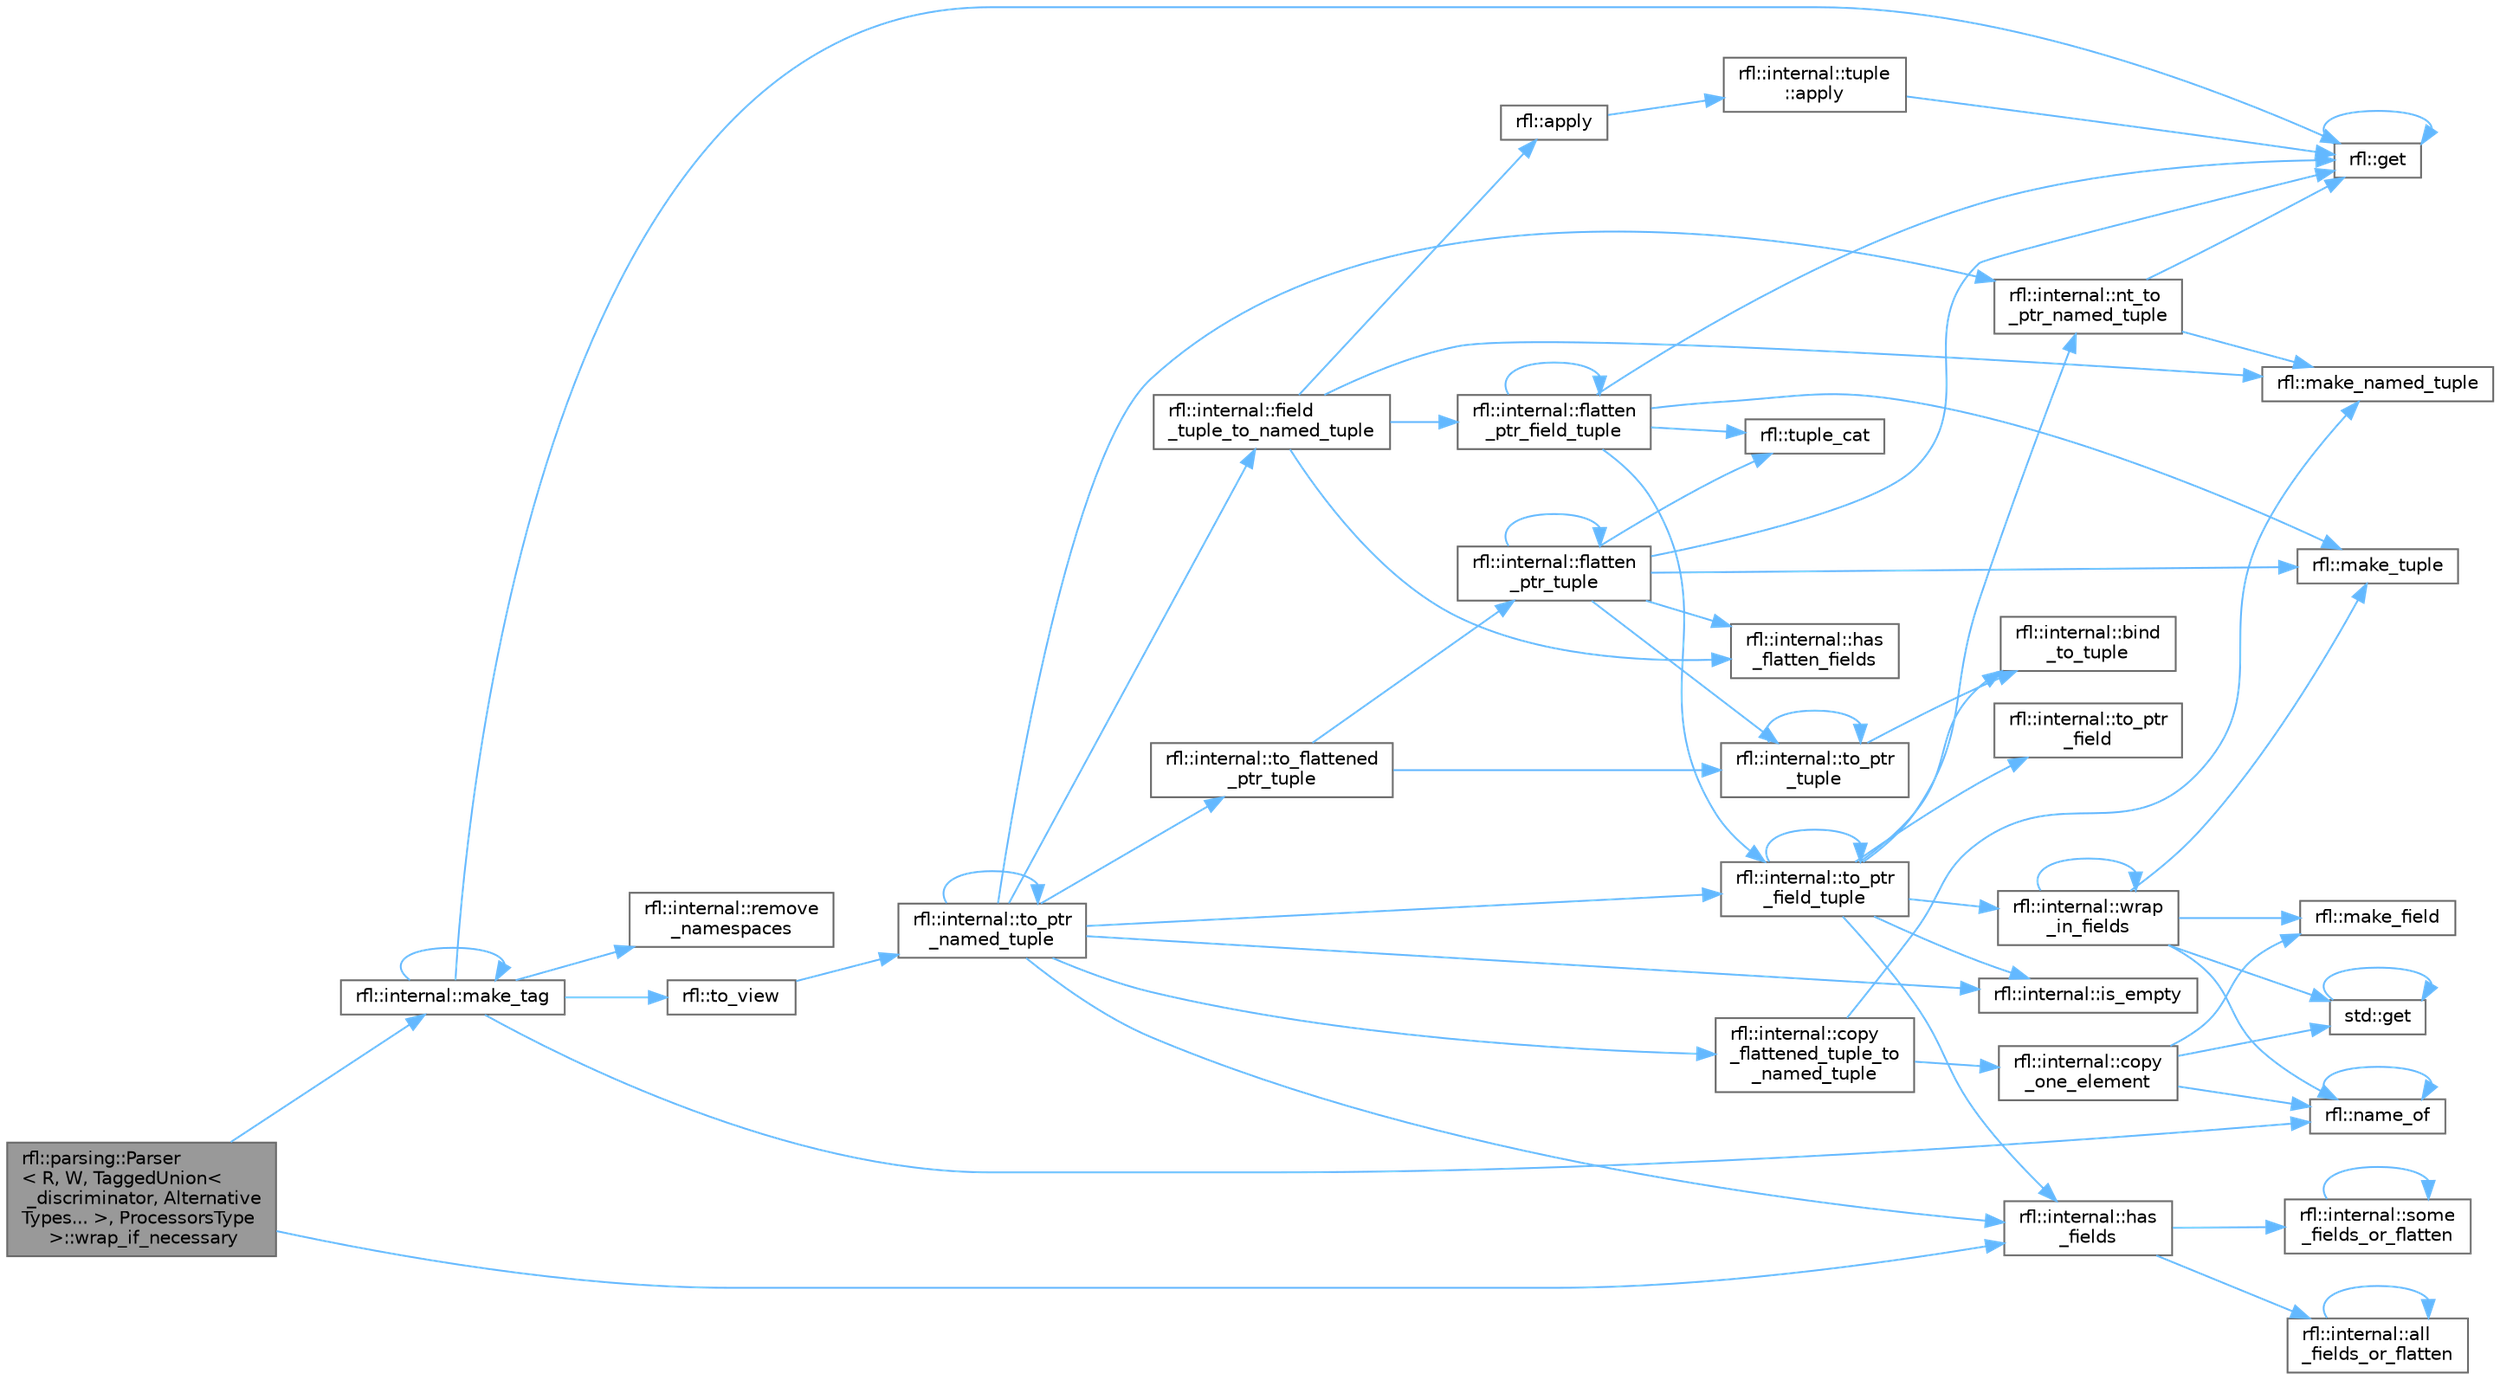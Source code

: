 digraph "rfl::parsing::Parser&lt; R, W, TaggedUnion&lt; _discriminator, AlternativeTypes... &gt;, ProcessorsType &gt;::wrap_if_necessary"
{
 // LATEX_PDF_SIZE
  bgcolor="transparent";
  edge [fontname=Helvetica,fontsize=10,labelfontname=Helvetica,labelfontsize=10];
  node [fontname=Helvetica,fontsize=10,shape=box,height=0.2,width=0.4];
  rankdir="LR";
  Node1 [id="Node000001",label="rfl::parsing::Parser\l\< R, W, TaggedUnion\<\l _discriminator, Alternative\lTypes... \>, ProcessorsType\l \>::wrap_if_necessary",height=0.2,width=0.4,color="gray40", fillcolor="grey60", style="filled", fontcolor="black",tooltip=" "];
  Node1 -> Node2 [id="edge1_Node000001_Node000002",color="steelblue1",style="solid",tooltip=" "];
  Node2 [id="Node000002",label="rfl::internal::has\l_fields",height=0.2,width=0.4,color="grey40", fillcolor="white", style="filled",URL="$namespacerfl_1_1internal.html#a4bf6ff2224c907a5df21f524e650fd17",tooltip=" "];
  Node2 -> Node3 [id="edge2_Node000002_Node000003",color="steelblue1",style="solid",tooltip=" "];
  Node3 [id="Node000003",label="rfl::internal::all\l_fields_or_flatten",height=0.2,width=0.4,color="grey40", fillcolor="white", style="filled",URL="$namespacerfl_1_1internal.html#a012b9c8f5d6103eb084598eca9f9f631",tooltip=" "];
  Node3 -> Node3 [id="edge3_Node000003_Node000003",color="steelblue1",style="solid",tooltip=" "];
  Node2 -> Node4 [id="edge4_Node000002_Node000004",color="steelblue1",style="solid",tooltip=" "];
  Node4 [id="Node000004",label="rfl::internal::some\l_fields_or_flatten",height=0.2,width=0.4,color="grey40", fillcolor="white", style="filled",URL="$namespacerfl_1_1internal.html#a71c929c1a514d827549eb15d4355de92",tooltip=" "];
  Node4 -> Node4 [id="edge5_Node000004_Node000004",color="steelblue1",style="solid",tooltip=" "];
  Node1 -> Node5 [id="edge6_Node000001_Node000005",color="steelblue1",style="solid",tooltip=" "];
  Node5 [id="Node000005",label="rfl::internal::make_tag",height=0.2,width=0.4,color="grey40", fillcolor="white", style="filled",URL="$namespacerfl_1_1internal.html#a8cabf11490ea59196c2ddb82b46ae23f",tooltip=" "];
  Node5 -> Node6 [id="edge7_Node000005_Node000006",color="steelblue1",style="solid",tooltip=" "];
  Node6 [id="Node000006",label="rfl::get",height=0.2,width=0.4,color="grey40", fillcolor="white", style="filled",URL="$namespacerfl.html#ac379420409251e5a3c0bea4a701daf0a",tooltip="Gets a field by index."];
  Node6 -> Node6 [id="edge8_Node000006_Node000006",color="steelblue1",style="solid",tooltip=" "];
  Node5 -> Node5 [id="edge9_Node000005_Node000005",color="steelblue1",style="solid",tooltip=" "];
  Node5 -> Node7 [id="edge10_Node000005_Node000007",color="steelblue1",style="solid",tooltip=" "];
  Node7 [id="Node000007",label="rfl::name_of",height=0.2,width=0.4,color="grey40", fillcolor="white", style="filled",URL="$namespacerfl.html#a90efd0c5575582354c25333fa30a8013",tooltip="Helper function to retrieve a name at compile time."];
  Node7 -> Node7 [id="edge11_Node000007_Node000007",color="steelblue1",style="solid",tooltip=" "];
  Node5 -> Node8 [id="edge12_Node000005_Node000008",color="steelblue1",style="solid",tooltip=" "];
  Node8 [id="Node000008",label="rfl::internal::remove\l_namespaces",height=0.2,width=0.4,color="grey40", fillcolor="white", style="filled",URL="$namespacerfl_1_1internal.html#ab077683f0a9736c592e4e2a921a808b6",tooltip=" "];
  Node5 -> Node9 [id="edge13_Node000005_Node000009",color="steelblue1",style="solid",tooltip=" "];
  Node9 [id="Node000009",label="rfl::to_view",height=0.2,width=0.4,color="grey40", fillcolor="white", style="filled",URL="$namespacerfl.html#a6d13127a52ba17e9fb281ddb39b5f220",tooltip=" "];
  Node9 -> Node10 [id="edge14_Node000009_Node000010",color="steelblue1",style="solid",tooltip=" "];
  Node10 [id="Node000010",label="rfl::internal::to_ptr\l_named_tuple",height=0.2,width=0.4,color="grey40", fillcolor="white", style="filled",URL="$namespacerfl_1_1internal.html#a19594a7d66a271a8f893f2170217e299",tooltip=" "];
  Node10 -> Node11 [id="edge15_Node000010_Node000011",color="steelblue1",style="solid",tooltip=" "];
  Node11 [id="Node000011",label="rfl::internal::copy\l_flattened_tuple_to\l_named_tuple",height=0.2,width=0.4,color="grey40", fillcolor="white", style="filled",URL="$namespacerfl_1_1internal.html#aa4d84e91c691523bdf3dbf8832cba64c",tooltip=" "];
  Node11 -> Node12 [id="edge16_Node000011_Node000012",color="steelblue1",style="solid",tooltip=" "];
  Node12 [id="Node000012",label="rfl::internal::copy\l_one_element",height=0.2,width=0.4,color="grey40", fillcolor="white", style="filled",URL="$namespacerfl_1_1internal.html#a8a566443d85dd9fc0f2e6e4ae131ed55",tooltip=" "];
  Node12 -> Node13 [id="edge17_Node000012_Node000013",color="steelblue1",style="solid",tooltip=" "];
  Node13 [id="Node000013",label="std::get",height=0.2,width=0.4,color="grey40", fillcolor="white", style="filled",URL="$namespacestd.html#aae41d8280b7ccc3f0e0a0be2dab21c8f",tooltip="Gets an element by index."];
  Node13 -> Node13 [id="edge18_Node000013_Node000013",color="steelblue1",style="solid",tooltip=" "];
  Node12 -> Node14 [id="edge19_Node000012_Node000014",color="steelblue1",style="solid",tooltip=" "];
  Node14 [id="Node000014",label="rfl::make_field",height=0.2,width=0.4,color="grey40", fillcolor="white", style="filled",URL="$namespacerfl.html#afb5f68a22d5b6a42a5b4477c35559ce9",tooltip=" "];
  Node12 -> Node7 [id="edge20_Node000012_Node000007",color="steelblue1",style="solid",tooltip=" "];
  Node11 -> Node15 [id="edge21_Node000011_Node000015",color="steelblue1",style="solid",tooltip=" "];
  Node15 [id="Node000015",label="rfl::make_named_tuple",height=0.2,width=0.4,color="grey40", fillcolor="white", style="filled",URL="$namespacerfl.html#a19523aa875e6c36af474a97f28ed4002",tooltip="Explicit overload for creating empty named tuples."];
  Node10 -> Node16 [id="edge22_Node000010_Node000016",color="steelblue1",style="solid",tooltip=" "];
  Node16 [id="Node000016",label="rfl::internal::field\l_tuple_to_named_tuple",height=0.2,width=0.4,color="grey40", fillcolor="white", style="filled",URL="$namespacerfl_1_1internal.html#a923e1c7faefca7c7af6ec3d7aecccba0",tooltip=" "];
  Node16 -> Node17 [id="edge23_Node000016_Node000017",color="steelblue1",style="solid",tooltip=" "];
  Node17 [id="Node000017",label="rfl::apply",height=0.2,width=0.4,color="grey40", fillcolor="white", style="filled",URL="$namespacerfl.html#aaa94742afd7fde0d6d6cc59ae6d92989",tooltip=" "];
  Node17 -> Node18 [id="edge24_Node000017_Node000018",color="steelblue1",style="solid",tooltip=" "];
  Node18 [id="Node000018",label="rfl::internal::tuple\l::apply",height=0.2,width=0.4,color="grey40", fillcolor="white", style="filled",URL="$namespacerfl_1_1internal_1_1tuple.html#a5fe21ddba2943f200bc6c6e4d8d34e54",tooltip=" "];
  Node18 -> Node6 [id="edge25_Node000018_Node000006",color="steelblue1",style="solid",tooltip=" "];
  Node16 -> Node19 [id="edge26_Node000016_Node000019",color="steelblue1",style="solid",tooltip=" "];
  Node19 [id="Node000019",label="rfl::internal::flatten\l_ptr_field_tuple",height=0.2,width=0.4,color="grey40", fillcolor="white", style="filled",URL="$namespacerfl_1_1internal.html#ae729ffba37ab19a6426f80c6ef26e2d6",tooltip=" "];
  Node19 -> Node19 [id="edge27_Node000019_Node000019",color="steelblue1",style="solid",tooltip=" "];
  Node19 -> Node6 [id="edge28_Node000019_Node000006",color="steelblue1",style="solid",tooltip=" "];
  Node19 -> Node20 [id="edge29_Node000019_Node000020",color="steelblue1",style="solid",tooltip=" "];
  Node20 [id="Node000020",label="rfl::make_tuple",height=0.2,width=0.4,color="grey40", fillcolor="white", style="filled",URL="$namespacerfl.html#ac71a9ec8b4d8fd347719083ec38c00f9",tooltip=" "];
  Node19 -> Node21 [id="edge30_Node000019_Node000021",color="steelblue1",style="solid",tooltip=" "];
  Node21 [id="Node000021",label="rfl::internal::to_ptr\l_field_tuple",height=0.2,width=0.4,color="grey40", fillcolor="white", style="filled",URL="$namespacerfl_1_1internal.html#a4c5ce682ef0d85a0edc5fc36074815d2",tooltip=" "];
  Node21 -> Node22 [id="edge31_Node000021_Node000022",color="steelblue1",style="solid",tooltip=" "];
  Node22 [id="Node000022",label="rfl::internal::bind\l_to_tuple",height=0.2,width=0.4,color="grey40", fillcolor="white", style="filled",URL="$namespacerfl_1_1internal.html#aaccfbbd07ded0a84498cea052cb3d443",tooltip=" "];
  Node21 -> Node2 [id="edge32_Node000021_Node000002",color="steelblue1",style="solid",tooltip=" "];
  Node21 -> Node23 [id="edge33_Node000021_Node000023",color="steelblue1",style="solid",tooltip=" "];
  Node23 [id="Node000023",label="rfl::internal::is_empty",height=0.2,width=0.4,color="grey40", fillcolor="white", style="filled",URL="$namespacerfl_1_1internal.html#a818161434e9e7892d403a7c92d7268fe",tooltip=" "];
  Node21 -> Node24 [id="edge34_Node000021_Node000024",color="steelblue1",style="solid",tooltip=" "];
  Node24 [id="Node000024",label="rfl::internal::nt_to\l_ptr_named_tuple",height=0.2,width=0.4,color="grey40", fillcolor="white", style="filled",URL="$namespacerfl_1_1internal.html#a444ef522c6d66572aa5cd3ccde829885",tooltip=" "];
  Node24 -> Node6 [id="edge35_Node000024_Node000006",color="steelblue1",style="solid",tooltip=" "];
  Node24 -> Node15 [id="edge36_Node000024_Node000015",color="steelblue1",style="solid",tooltip=" "];
  Node21 -> Node25 [id="edge37_Node000021_Node000025",color="steelblue1",style="solid",tooltip=" "];
  Node25 [id="Node000025",label="rfl::internal::to_ptr\l_field",height=0.2,width=0.4,color="grey40", fillcolor="white", style="filled",URL="$namespacerfl_1_1internal.html#ab7e2b5fa9d320f0c9a301fbe22ebc677",tooltip=" "];
  Node21 -> Node21 [id="edge38_Node000021_Node000021",color="steelblue1",style="solid",tooltip=" "];
  Node21 -> Node26 [id="edge39_Node000021_Node000026",color="steelblue1",style="solid",tooltip=" "];
  Node26 [id="Node000026",label="rfl::internal::wrap\l_in_fields",height=0.2,width=0.4,color="grey40", fillcolor="white", style="filled",URL="$namespacerfl_1_1internal.html#a75a4f615c45abce17e710e72514498d7",tooltip=" "];
  Node26 -> Node13 [id="edge40_Node000026_Node000013",color="steelblue1",style="solid",tooltip=" "];
  Node26 -> Node14 [id="edge41_Node000026_Node000014",color="steelblue1",style="solid",tooltip=" "];
  Node26 -> Node20 [id="edge42_Node000026_Node000020",color="steelblue1",style="solid",tooltip=" "];
  Node26 -> Node7 [id="edge43_Node000026_Node000007",color="steelblue1",style="solid",tooltip=" "];
  Node26 -> Node26 [id="edge44_Node000026_Node000026",color="steelblue1",style="solid",tooltip=" "];
  Node19 -> Node27 [id="edge45_Node000019_Node000027",color="steelblue1",style="solid",tooltip=" "];
  Node27 [id="Node000027",label="rfl::tuple_cat",height=0.2,width=0.4,color="grey40", fillcolor="white", style="filled",URL="$namespacerfl.html#ad4738e8acd2a03b1b2b01c6caa6b27e9",tooltip=" "];
  Node16 -> Node28 [id="edge46_Node000016_Node000028",color="steelblue1",style="solid",tooltip=" "];
  Node28 [id="Node000028",label="rfl::internal::has\l_flatten_fields",height=0.2,width=0.4,color="grey40", fillcolor="white", style="filled",URL="$namespacerfl_1_1internal.html#a60f5d02505f61eabff343c2f5e9c7dbe",tooltip=" "];
  Node16 -> Node15 [id="edge47_Node000016_Node000015",color="steelblue1",style="solid",tooltip=" "];
  Node10 -> Node2 [id="edge48_Node000010_Node000002",color="steelblue1",style="solid",tooltip=" "];
  Node10 -> Node23 [id="edge49_Node000010_Node000023",color="steelblue1",style="solid",tooltip=" "];
  Node10 -> Node24 [id="edge50_Node000010_Node000024",color="steelblue1",style="solid",tooltip=" "];
  Node10 -> Node29 [id="edge51_Node000010_Node000029",color="steelblue1",style="solid",tooltip=" "];
  Node29 [id="Node000029",label="rfl::internal::to_flattened\l_ptr_tuple",height=0.2,width=0.4,color="grey40", fillcolor="white", style="filled",URL="$namespacerfl_1_1internal.html#abe898ac2971112070bfbcc91def971d6",tooltip=" "];
  Node29 -> Node30 [id="edge52_Node000029_Node000030",color="steelblue1",style="solid",tooltip=" "];
  Node30 [id="Node000030",label="rfl::internal::flatten\l_ptr_tuple",height=0.2,width=0.4,color="grey40", fillcolor="white", style="filled",URL="$namespacerfl_1_1internal.html#a3a901d356d0602482acd2f0861f8b472",tooltip=" "];
  Node30 -> Node30 [id="edge53_Node000030_Node000030",color="steelblue1",style="solid",tooltip=" "];
  Node30 -> Node6 [id="edge54_Node000030_Node000006",color="steelblue1",style="solid",tooltip=" "];
  Node30 -> Node28 [id="edge55_Node000030_Node000028",color="steelblue1",style="solid",tooltip=" "];
  Node30 -> Node20 [id="edge56_Node000030_Node000020",color="steelblue1",style="solid",tooltip=" "];
  Node30 -> Node31 [id="edge57_Node000030_Node000031",color="steelblue1",style="solid",tooltip=" "];
  Node31 [id="Node000031",label="rfl::internal::to_ptr\l_tuple",height=0.2,width=0.4,color="grey40", fillcolor="white", style="filled",URL="$namespacerfl_1_1internal.html#a3a36b92d743023e52d9ba1b74cc5fbd1",tooltip=" "];
  Node31 -> Node22 [id="edge58_Node000031_Node000022",color="steelblue1",style="solid",tooltip=" "];
  Node31 -> Node31 [id="edge59_Node000031_Node000031",color="steelblue1",style="solid",tooltip=" "];
  Node30 -> Node27 [id="edge60_Node000030_Node000027",color="steelblue1",style="solid",tooltip=" "];
  Node29 -> Node31 [id="edge61_Node000029_Node000031",color="steelblue1",style="solid",tooltip=" "];
  Node10 -> Node21 [id="edge62_Node000010_Node000021",color="steelblue1",style="solid",tooltip=" "];
  Node10 -> Node10 [id="edge63_Node000010_Node000010",color="steelblue1",style="solid",tooltip=" "];
}
